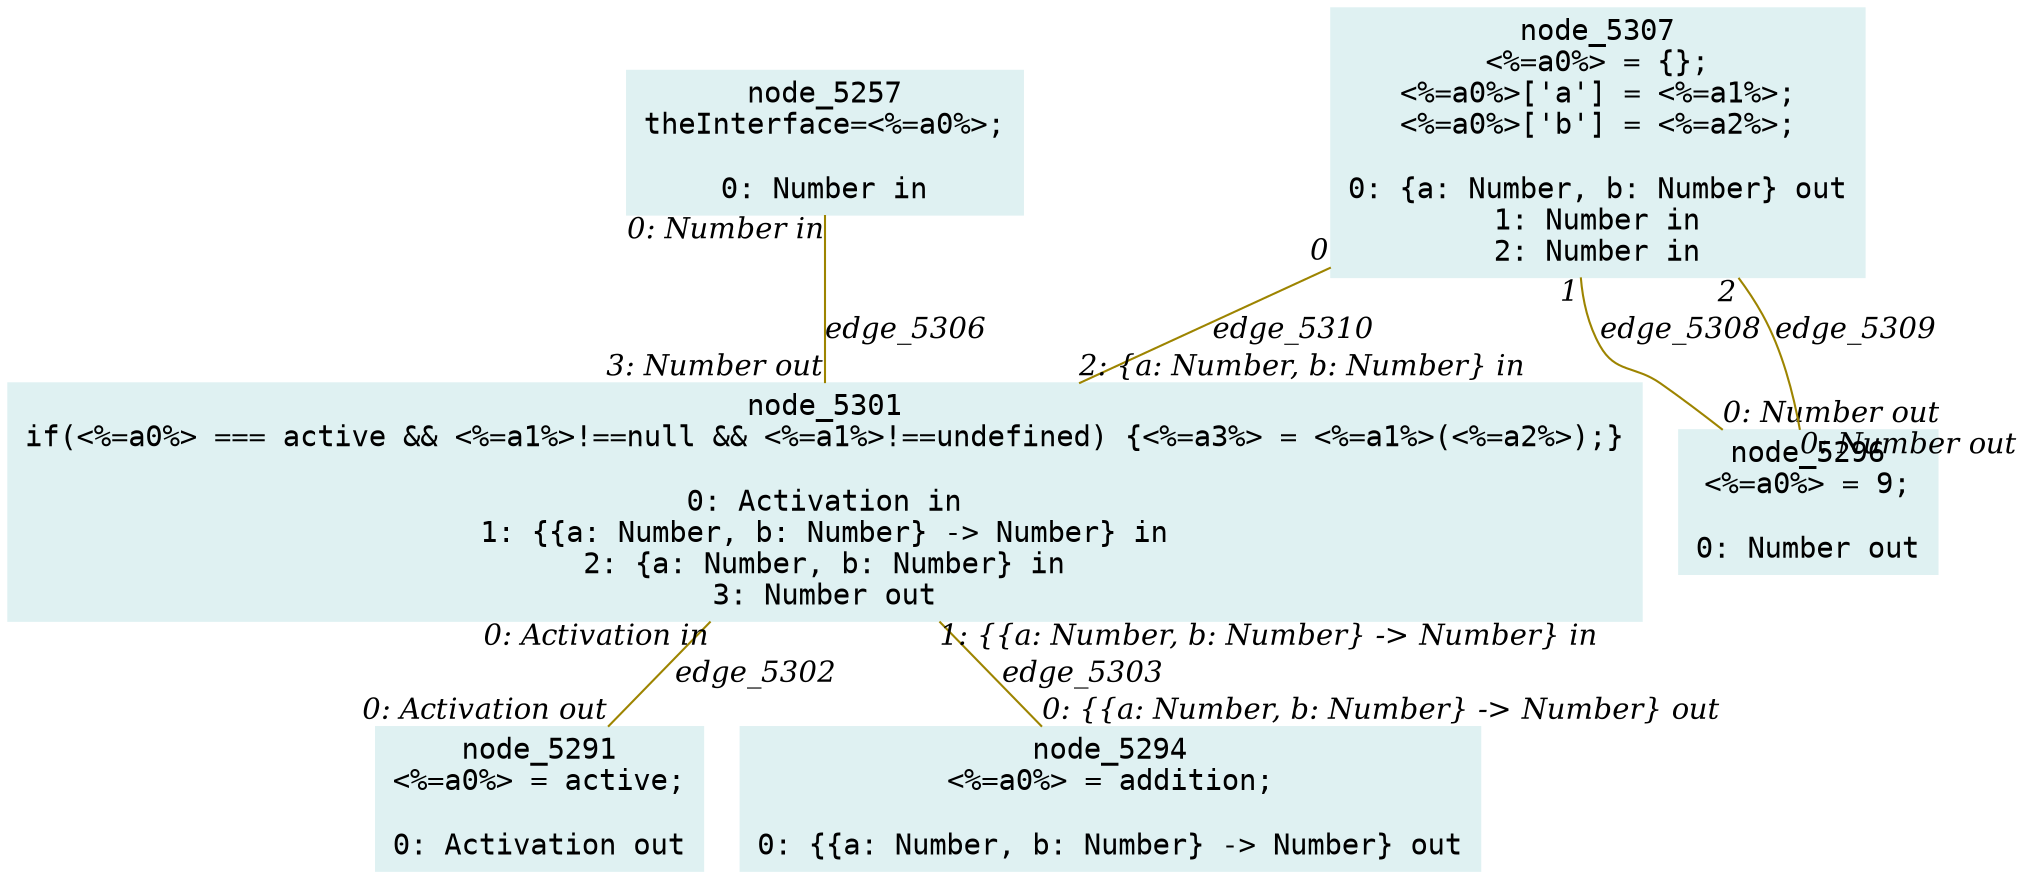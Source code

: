 digraph g{node_5257 [shape="box", style="filled", color="#dff1f2", fontname="Courier", label="node_5257
theInterface=<%=a0%>;

0: Number in" ]
node_5291 [shape="box", style="filled", color="#dff1f2", fontname="Courier", label="node_5291
<%=a0%> = active;

0: Activation out" ]
node_5294 [shape="box", style="filled", color="#dff1f2", fontname="Courier", label="node_5294
<%=a0%> = addition;

0: {{a: Number, b: Number} -> Number} out" ]
node_5296 [shape="box", style="filled", color="#dff1f2", fontname="Courier", label="node_5296
<%=a0%> = 9;

0: Number out" ]
node_5301 [shape="box", style="filled", color="#dff1f2", fontname="Courier", label="node_5301
if(<%=a0%> === active && <%=a1%>!==null && <%=a1%>!==undefined) {<%=a3%> = <%=a1%>(<%=a2%>);}

0: Activation in
1: {{a: Number, b: Number} -> Number} in
2: {a: Number, b: Number} in
3: Number out" ]
node_5307 [shape="box", style="filled", color="#dff1f2", fontname="Courier", label="node_5307
<%=a0%> = {};
<%=a0%>['a'] = <%=a1%>;
<%=a0%>['b'] = <%=a2%>;

0: {a: Number, b: Number} out
1: Number in
2: Number in" ]
node_5301 -> node_5291 [dir=none, arrowHead=none, fontname="Times-Italic", arrowsize=1, color="#9d8400", label="edge_5302",  headlabel="0: Activation out", taillabel="0: Activation in" ]
node_5301 -> node_5294 [dir=none, arrowHead=none, fontname="Times-Italic", arrowsize=1, color="#9d8400", label="edge_5303",  headlabel="0: {{a: Number, b: Number} -> Number} out", taillabel="1: {{a: Number, b: Number} -> Number} in" ]
node_5257 -> node_5301 [dir=none, arrowHead=none, fontname="Times-Italic", arrowsize=1, color="#9d8400", label="edge_5306",  headlabel="3: Number out", taillabel="0: Number in" ]
node_5307 -> node_5296 [dir=none, arrowHead=none, fontname="Times-Italic", arrowsize=1, color="#9d8400", label="edge_5308",  headlabel="0: Number out", taillabel="1" ]
node_5307 -> node_5296 [dir=none, arrowHead=none, fontname="Times-Italic", arrowsize=1, color="#9d8400", label="edge_5309",  headlabel="0: Number out", taillabel="2" ]
node_5307 -> node_5301 [dir=none, arrowHead=none, fontname="Times-Italic", arrowsize=1, color="#9d8400", label="edge_5310",  headlabel="2: {a: Number, b: Number} in", taillabel="0" ]
}